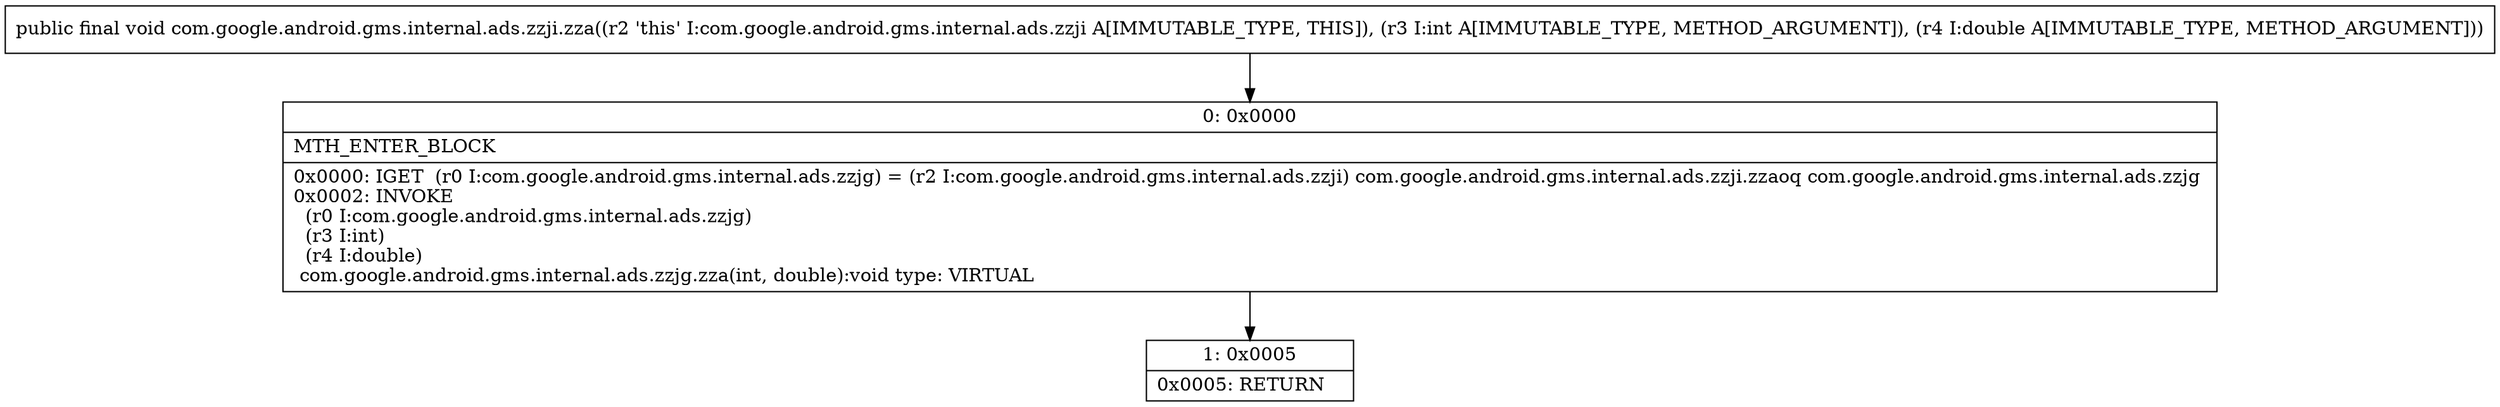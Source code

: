 digraph "CFG forcom.google.android.gms.internal.ads.zzji.zza(ID)V" {
Node_0 [shape=record,label="{0\:\ 0x0000|MTH_ENTER_BLOCK\l|0x0000: IGET  (r0 I:com.google.android.gms.internal.ads.zzjg) = (r2 I:com.google.android.gms.internal.ads.zzji) com.google.android.gms.internal.ads.zzji.zzaoq com.google.android.gms.internal.ads.zzjg \l0x0002: INVOKE  \l  (r0 I:com.google.android.gms.internal.ads.zzjg)\l  (r3 I:int)\l  (r4 I:double)\l com.google.android.gms.internal.ads.zzjg.zza(int, double):void type: VIRTUAL \l}"];
Node_1 [shape=record,label="{1\:\ 0x0005|0x0005: RETURN   \l}"];
MethodNode[shape=record,label="{public final void com.google.android.gms.internal.ads.zzji.zza((r2 'this' I:com.google.android.gms.internal.ads.zzji A[IMMUTABLE_TYPE, THIS]), (r3 I:int A[IMMUTABLE_TYPE, METHOD_ARGUMENT]), (r4 I:double A[IMMUTABLE_TYPE, METHOD_ARGUMENT])) }"];
MethodNode -> Node_0;
Node_0 -> Node_1;
}

